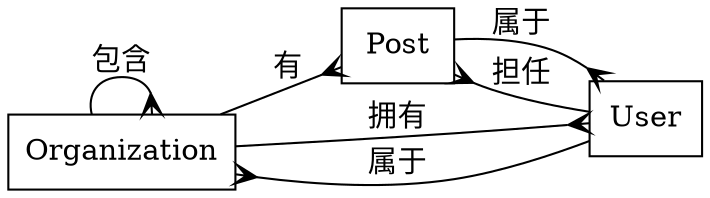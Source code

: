 digraph G 
{
	graph [rankdir=LR] 
	node [shape=box] 
    Organization -> Post [arrowhead=crow label="有"]
    Post -> User [arrowhead=crow label="属于"]
    User-> Post [arrowhead=crow label="担任"]
    Organization -> User[arrowhead=crow label="拥有"]
    User->Organization [arrowhead=crow label="属于"]
    Organization -> Organization [arrowhead=crow label="包含"] 
}
